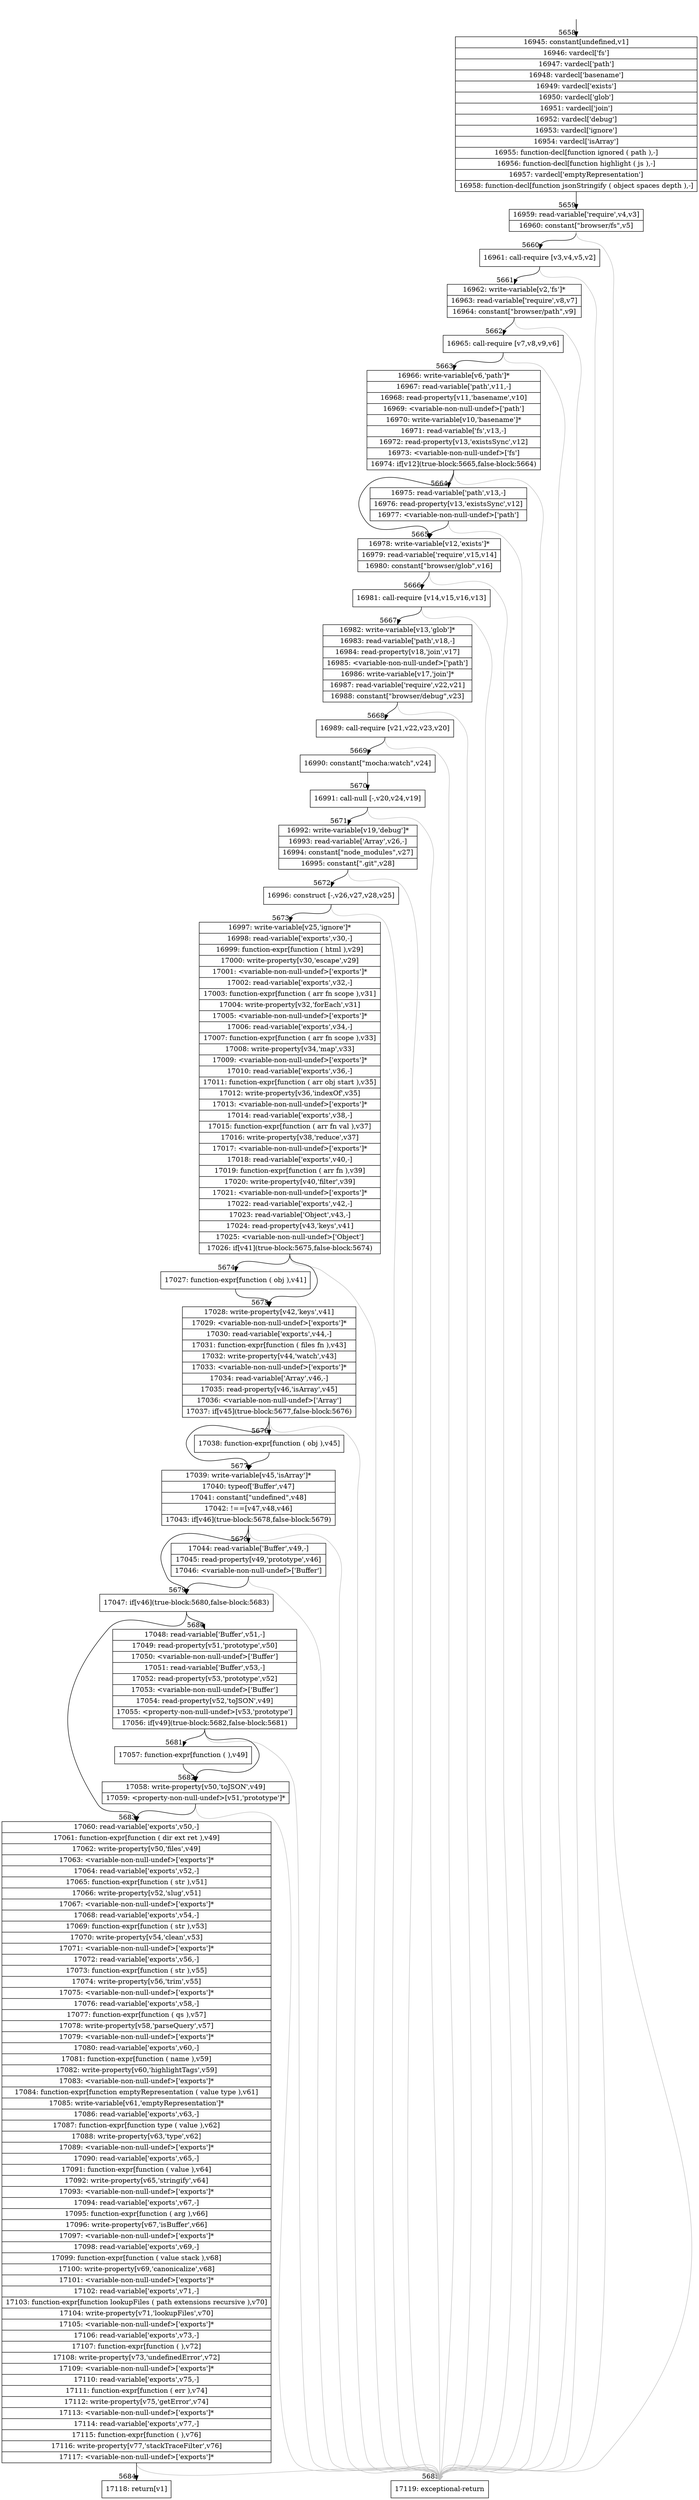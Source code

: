 digraph {
rankdir="TD"
BB_entry436[shape=none,label=""];
BB_entry436 -> BB5658 [tailport=s, headport=n, headlabel="    5658"]
BB5658 [shape=record label="{16945: constant[undefined,v1]|16946: vardecl['fs']|16947: vardecl['path']|16948: vardecl['basename']|16949: vardecl['exists']|16950: vardecl['glob']|16951: vardecl['join']|16952: vardecl['debug']|16953: vardecl['ignore']|16954: vardecl['isArray']|16955: function-decl[function ignored ( path ),-]|16956: function-decl[function highlight ( js ),-]|16957: vardecl['emptyRepresentation']|16958: function-decl[function jsonStringify ( object spaces depth ),-]}" ] 
BB5658 -> BB5659 [tailport=s, headport=n, headlabel="      5659"]
BB5659 [shape=record label="{16959: read-variable['require',v4,v3]|16960: constant[\"browser/fs\",v5]}" ] 
BB5659 -> BB5660 [tailport=s, headport=n, headlabel="      5660"]
BB5659 -> BB5685 [tailport=s, headport=n, color=gray, headlabel="      5685"]
BB5660 [shape=record label="{16961: call-require [v3,v4,v5,v2]}" ] 
BB5660 -> BB5661 [tailport=s, headport=n, headlabel="      5661"]
BB5660 -> BB5685 [tailport=s, headport=n, color=gray]
BB5661 [shape=record label="{16962: write-variable[v2,'fs']*|16963: read-variable['require',v8,v7]|16964: constant[\"browser/path\",v9]}" ] 
BB5661 -> BB5662 [tailport=s, headport=n, headlabel="      5662"]
BB5661 -> BB5685 [tailport=s, headport=n, color=gray]
BB5662 [shape=record label="{16965: call-require [v7,v8,v9,v6]}" ] 
BB5662 -> BB5663 [tailport=s, headport=n, headlabel="      5663"]
BB5662 -> BB5685 [tailport=s, headport=n, color=gray]
BB5663 [shape=record label="{16966: write-variable[v6,'path']*|16967: read-variable['path',v11,-]|16968: read-property[v11,'basename',v10]|16969: \<variable-non-null-undef\>['path']|16970: write-variable[v10,'basename']*|16971: read-variable['fs',v13,-]|16972: read-property[v13,'existsSync',v12]|16973: \<variable-non-null-undef\>['fs']|16974: if[v12](true-block:5665,false-block:5664)}" ] 
BB5663 -> BB5665 [tailport=s, headport=n, headlabel="      5665"]
BB5663 -> BB5664 [tailport=s, headport=n, headlabel="      5664"]
BB5663 -> BB5685 [tailport=s, headport=n, color=gray]
BB5664 [shape=record label="{16975: read-variable['path',v13,-]|16976: read-property[v13,'existsSync',v12]|16977: \<variable-non-null-undef\>['path']}" ] 
BB5664 -> BB5665 [tailport=s, headport=n]
BB5664 -> BB5685 [tailport=s, headport=n, color=gray]
BB5665 [shape=record label="{16978: write-variable[v12,'exists']*|16979: read-variable['require',v15,v14]|16980: constant[\"browser/glob\",v16]}" ] 
BB5665 -> BB5666 [tailport=s, headport=n, headlabel="      5666"]
BB5665 -> BB5685 [tailport=s, headport=n, color=gray]
BB5666 [shape=record label="{16981: call-require [v14,v15,v16,v13]}" ] 
BB5666 -> BB5667 [tailport=s, headport=n, headlabel="      5667"]
BB5666 -> BB5685 [tailport=s, headport=n, color=gray]
BB5667 [shape=record label="{16982: write-variable[v13,'glob']*|16983: read-variable['path',v18,-]|16984: read-property[v18,'join',v17]|16985: \<variable-non-null-undef\>['path']|16986: write-variable[v17,'join']*|16987: read-variable['require',v22,v21]|16988: constant[\"browser/debug\",v23]}" ] 
BB5667 -> BB5668 [tailport=s, headport=n, headlabel="      5668"]
BB5667 -> BB5685 [tailport=s, headport=n, color=gray]
BB5668 [shape=record label="{16989: call-require [v21,v22,v23,v20]}" ] 
BB5668 -> BB5669 [tailport=s, headport=n, headlabel="      5669"]
BB5668 -> BB5685 [tailport=s, headport=n, color=gray]
BB5669 [shape=record label="{16990: constant[\"mocha:watch\",v24]}" ] 
BB5669 -> BB5670 [tailport=s, headport=n, headlabel="      5670"]
BB5670 [shape=record label="{16991: call-null [-,v20,v24,v19]}" ] 
BB5670 -> BB5671 [tailport=s, headport=n, headlabel="      5671"]
BB5670 -> BB5685 [tailport=s, headport=n, color=gray]
BB5671 [shape=record label="{16992: write-variable[v19,'debug']*|16993: read-variable['Array',v26,-]|16994: constant[\"node_modules\",v27]|16995: constant[\".git\",v28]}" ] 
BB5671 -> BB5672 [tailport=s, headport=n, headlabel="      5672"]
BB5671 -> BB5685 [tailport=s, headport=n, color=gray]
BB5672 [shape=record label="{16996: construct [-,v26,v27,v28,v25]}" ] 
BB5672 -> BB5673 [tailport=s, headport=n, headlabel="      5673"]
BB5672 -> BB5685 [tailport=s, headport=n, color=gray]
BB5673 [shape=record label="{16997: write-variable[v25,'ignore']*|16998: read-variable['exports',v30,-]|16999: function-expr[function ( html ),v29]|17000: write-property[v30,'escape',v29]|17001: \<variable-non-null-undef\>['exports']*|17002: read-variable['exports',v32,-]|17003: function-expr[function ( arr fn scope ),v31]|17004: write-property[v32,'forEach',v31]|17005: \<variable-non-null-undef\>['exports']*|17006: read-variable['exports',v34,-]|17007: function-expr[function ( arr fn scope ),v33]|17008: write-property[v34,'map',v33]|17009: \<variable-non-null-undef\>['exports']*|17010: read-variable['exports',v36,-]|17011: function-expr[function ( arr obj start ),v35]|17012: write-property[v36,'indexOf',v35]|17013: \<variable-non-null-undef\>['exports']*|17014: read-variable['exports',v38,-]|17015: function-expr[function ( arr fn val ),v37]|17016: write-property[v38,'reduce',v37]|17017: \<variable-non-null-undef\>['exports']*|17018: read-variable['exports',v40,-]|17019: function-expr[function ( arr fn ),v39]|17020: write-property[v40,'filter',v39]|17021: \<variable-non-null-undef\>['exports']*|17022: read-variable['exports',v42,-]|17023: read-variable['Object',v43,-]|17024: read-property[v43,'keys',v41]|17025: \<variable-non-null-undef\>['Object']|17026: if[v41](true-block:5675,false-block:5674)}" ] 
BB5673 -> BB5675 [tailport=s, headport=n, headlabel="      5675"]
BB5673 -> BB5674 [tailport=s, headport=n, headlabel="      5674"]
BB5673 -> BB5685 [tailport=s, headport=n, color=gray]
BB5674 [shape=record label="{17027: function-expr[function ( obj ),v41]}" ] 
BB5674 -> BB5675 [tailport=s, headport=n]
BB5675 [shape=record label="{17028: write-property[v42,'keys',v41]|17029: \<variable-non-null-undef\>['exports']*|17030: read-variable['exports',v44,-]|17031: function-expr[function ( files fn ),v43]|17032: write-property[v44,'watch',v43]|17033: \<variable-non-null-undef\>['exports']*|17034: read-variable['Array',v46,-]|17035: read-property[v46,'isArray',v45]|17036: \<variable-non-null-undef\>['Array']|17037: if[v45](true-block:5677,false-block:5676)}" ] 
BB5675 -> BB5677 [tailport=s, headport=n, headlabel="      5677"]
BB5675 -> BB5676 [tailport=s, headport=n, headlabel="      5676"]
BB5675 -> BB5685 [tailport=s, headport=n, color=gray]
BB5676 [shape=record label="{17038: function-expr[function ( obj ),v45]}" ] 
BB5676 -> BB5677 [tailport=s, headport=n]
BB5677 [shape=record label="{17039: write-variable[v45,'isArray']*|17040: typeof['Buffer',v47]|17041: constant[\"undefined\",v48]|17042: !==[v47,v48,v46]|17043: if[v46](true-block:5678,false-block:5679)}" ] 
BB5677 -> BB5679 [tailport=s, headport=n, headlabel="      5679"]
BB5677 -> BB5678 [tailport=s, headport=n, headlabel="      5678"]
BB5677 -> BB5685 [tailport=s, headport=n, color=gray]
BB5678 [shape=record label="{17044: read-variable['Buffer',v49,-]|17045: read-property[v49,'prototype',v46]|17046: \<variable-non-null-undef\>['Buffer']}" ] 
BB5678 -> BB5679 [tailport=s, headport=n]
BB5678 -> BB5685 [tailport=s, headport=n, color=gray]
BB5679 [shape=record label="{17047: if[v46](true-block:5680,false-block:5683)}" ] 
BB5679 -> BB5680 [tailport=s, headport=n, headlabel="      5680"]
BB5679 -> BB5683 [tailport=s, headport=n, headlabel="      5683"]
BB5680 [shape=record label="{17048: read-variable['Buffer',v51,-]|17049: read-property[v51,'prototype',v50]|17050: \<variable-non-null-undef\>['Buffer']|17051: read-variable['Buffer',v53,-]|17052: read-property[v53,'prototype',v52]|17053: \<variable-non-null-undef\>['Buffer']|17054: read-property[v52,'toJSON',v49]|17055: \<property-non-null-undef\>[v53,'prototype']|17056: if[v49](true-block:5682,false-block:5681)}" ] 
BB5680 -> BB5682 [tailport=s, headport=n, headlabel="      5682"]
BB5680 -> BB5681 [tailport=s, headport=n, headlabel="      5681"]
BB5680 -> BB5685 [tailport=s, headport=n, color=gray]
BB5681 [shape=record label="{17057: function-expr[function ( ),v49]}" ] 
BB5681 -> BB5682 [tailport=s, headport=n]
BB5682 [shape=record label="{17058: write-property[v50,'toJSON',v49]|17059: \<property-non-null-undef\>[v51,'prototype']*}" ] 
BB5682 -> BB5683 [tailport=s, headport=n]
BB5682 -> BB5685 [tailport=s, headport=n, color=gray]
BB5683 [shape=record label="{17060: read-variable['exports',v50,-]|17061: function-expr[function ( dir ext ret ),v49]|17062: write-property[v50,'files',v49]|17063: \<variable-non-null-undef\>['exports']*|17064: read-variable['exports',v52,-]|17065: function-expr[function ( str ),v51]|17066: write-property[v52,'slug',v51]|17067: \<variable-non-null-undef\>['exports']*|17068: read-variable['exports',v54,-]|17069: function-expr[function ( str ),v53]|17070: write-property[v54,'clean',v53]|17071: \<variable-non-null-undef\>['exports']*|17072: read-variable['exports',v56,-]|17073: function-expr[function ( str ),v55]|17074: write-property[v56,'trim',v55]|17075: \<variable-non-null-undef\>['exports']*|17076: read-variable['exports',v58,-]|17077: function-expr[function ( qs ),v57]|17078: write-property[v58,'parseQuery',v57]|17079: \<variable-non-null-undef\>['exports']*|17080: read-variable['exports',v60,-]|17081: function-expr[function ( name ),v59]|17082: write-property[v60,'highlightTags',v59]|17083: \<variable-non-null-undef\>['exports']*|17084: function-expr[function emptyRepresentation ( value type ),v61]|17085: write-variable[v61,'emptyRepresentation']*|17086: read-variable['exports',v63,-]|17087: function-expr[function type ( value ),v62]|17088: write-property[v63,'type',v62]|17089: \<variable-non-null-undef\>['exports']*|17090: read-variable['exports',v65,-]|17091: function-expr[function ( value ),v64]|17092: write-property[v65,'stringify',v64]|17093: \<variable-non-null-undef\>['exports']*|17094: read-variable['exports',v67,-]|17095: function-expr[function ( arg ),v66]|17096: write-property[v67,'isBuffer',v66]|17097: \<variable-non-null-undef\>['exports']*|17098: read-variable['exports',v69,-]|17099: function-expr[function ( value stack ),v68]|17100: write-property[v69,'canonicalize',v68]|17101: \<variable-non-null-undef\>['exports']*|17102: read-variable['exports',v71,-]|17103: function-expr[function lookupFiles ( path extensions recursive ),v70]|17104: write-property[v71,'lookupFiles',v70]|17105: \<variable-non-null-undef\>['exports']*|17106: read-variable['exports',v73,-]|17107: function-expr[function ( ),v72]|17108: write-property[v73,'undefinedError',v72]|17109: \<variable-non-null-undef\>['exports']*|17110: read-variable['exports',v75,-]|17111: function-expr[function ( err ),v74]|17112: write-property[v75,'getError',v74]|17113: \<variable-non-null-undef\>['exports']*|17114: read-variable['exports',v77,-]|17115: function-expr[function ( ),v76]|17116: write-property[v77,'stackTraceFilter',v76]|17117: \<variable-non-null-undef\>['exports']*}" ] 
BB5683 -> BB5684 [tailport=s, headport=n, headlabel="      5684"]
BB5683 -> BB5685 [tailport=s, headport=n, color=gray]
BB5684 [shape=record label="{17118: return[v1]}" ] 
BB5685 [shape=record label="{17119: exceptional-return}" ] 
//#$~ 6400
}
